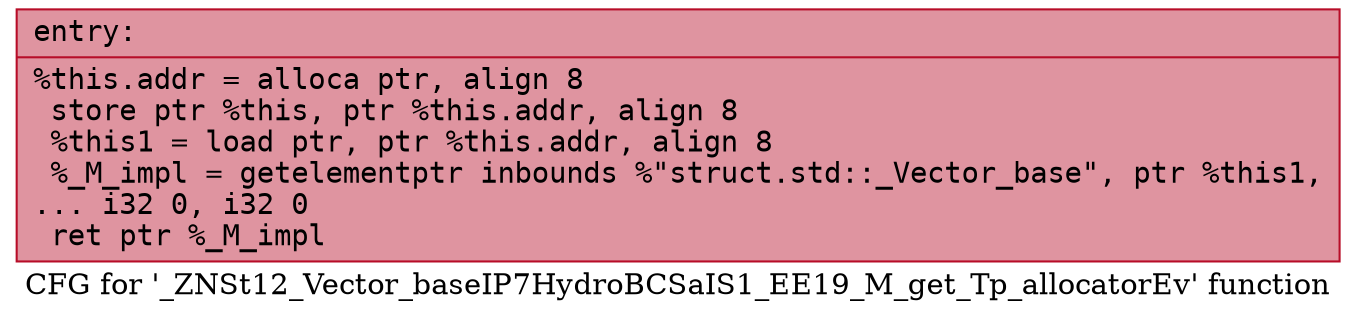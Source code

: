 digraph "CFG for '_ZNSt12_Vector_baseIP7HydroBCSaIS1_EE19_M_get_Tp_allocatorEv' function" {
	label="CFG for '_ZNSt12_Vector_baseIP7HydroBCSaIS1_EE19_M_get_Tp_allocatorEv' function";

	Node0x56186991ad50 [shape=record,color="#b70d28ff", style=filled, fillcolor="#b70d2870" fontname="Courier",label="{entry:\l|  %this.addr = alloca ptr, align 8\l  store ptr %this, ptr %this.addr, align 8\l  %this1 = load ptr, ptr %this.addr, align 8\l  %_M_impl = getelementptr inbounds %\"struct.std::_Vector_base\", ptr %this1,\l... i32 0, i32 0\l  ret ptr %_M_impl\l}"];
}
